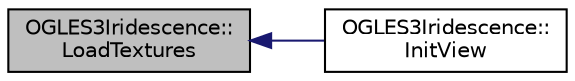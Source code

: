 digraph "OGLES3Iridescence::LoadTextures"
{
  edge [fontname="Helvetica",fontsize="10",labelfontname="Helvetica",labelfontsize="10"];
  node [fontname="Helvetica",fontsize="10",shape=record];
  rankdir="LR";
  Node1 [label="OGLES3Iridescence::\lLoadTextures",height=0.2,width=0.4,color="black", fillcolor="grey75", style="filled", fontcolor="black"];
  Node1 -> Node2 [dir="back",color="midnightblue",fontsize="10",style="solid",fontname="Helvetica"];
  Node2 [label="OGLES3Iridescence::\lInitView",height=0.2,width=0.4,color="black", fillcolor="white", style="filled",URL="$class_o_g_l_e_s3_iridescence.html#a600d06d0497dc72131f68578283faa01"];
}
